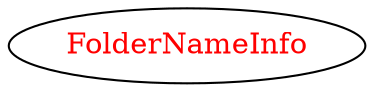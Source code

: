 digraph dependencyGraph {
 concentrate=true;
 ranksep="2.0";
 rankdir="LR"; 
 splines="ortho";
"FolderNameInfo" [fontcolor="red"];
}